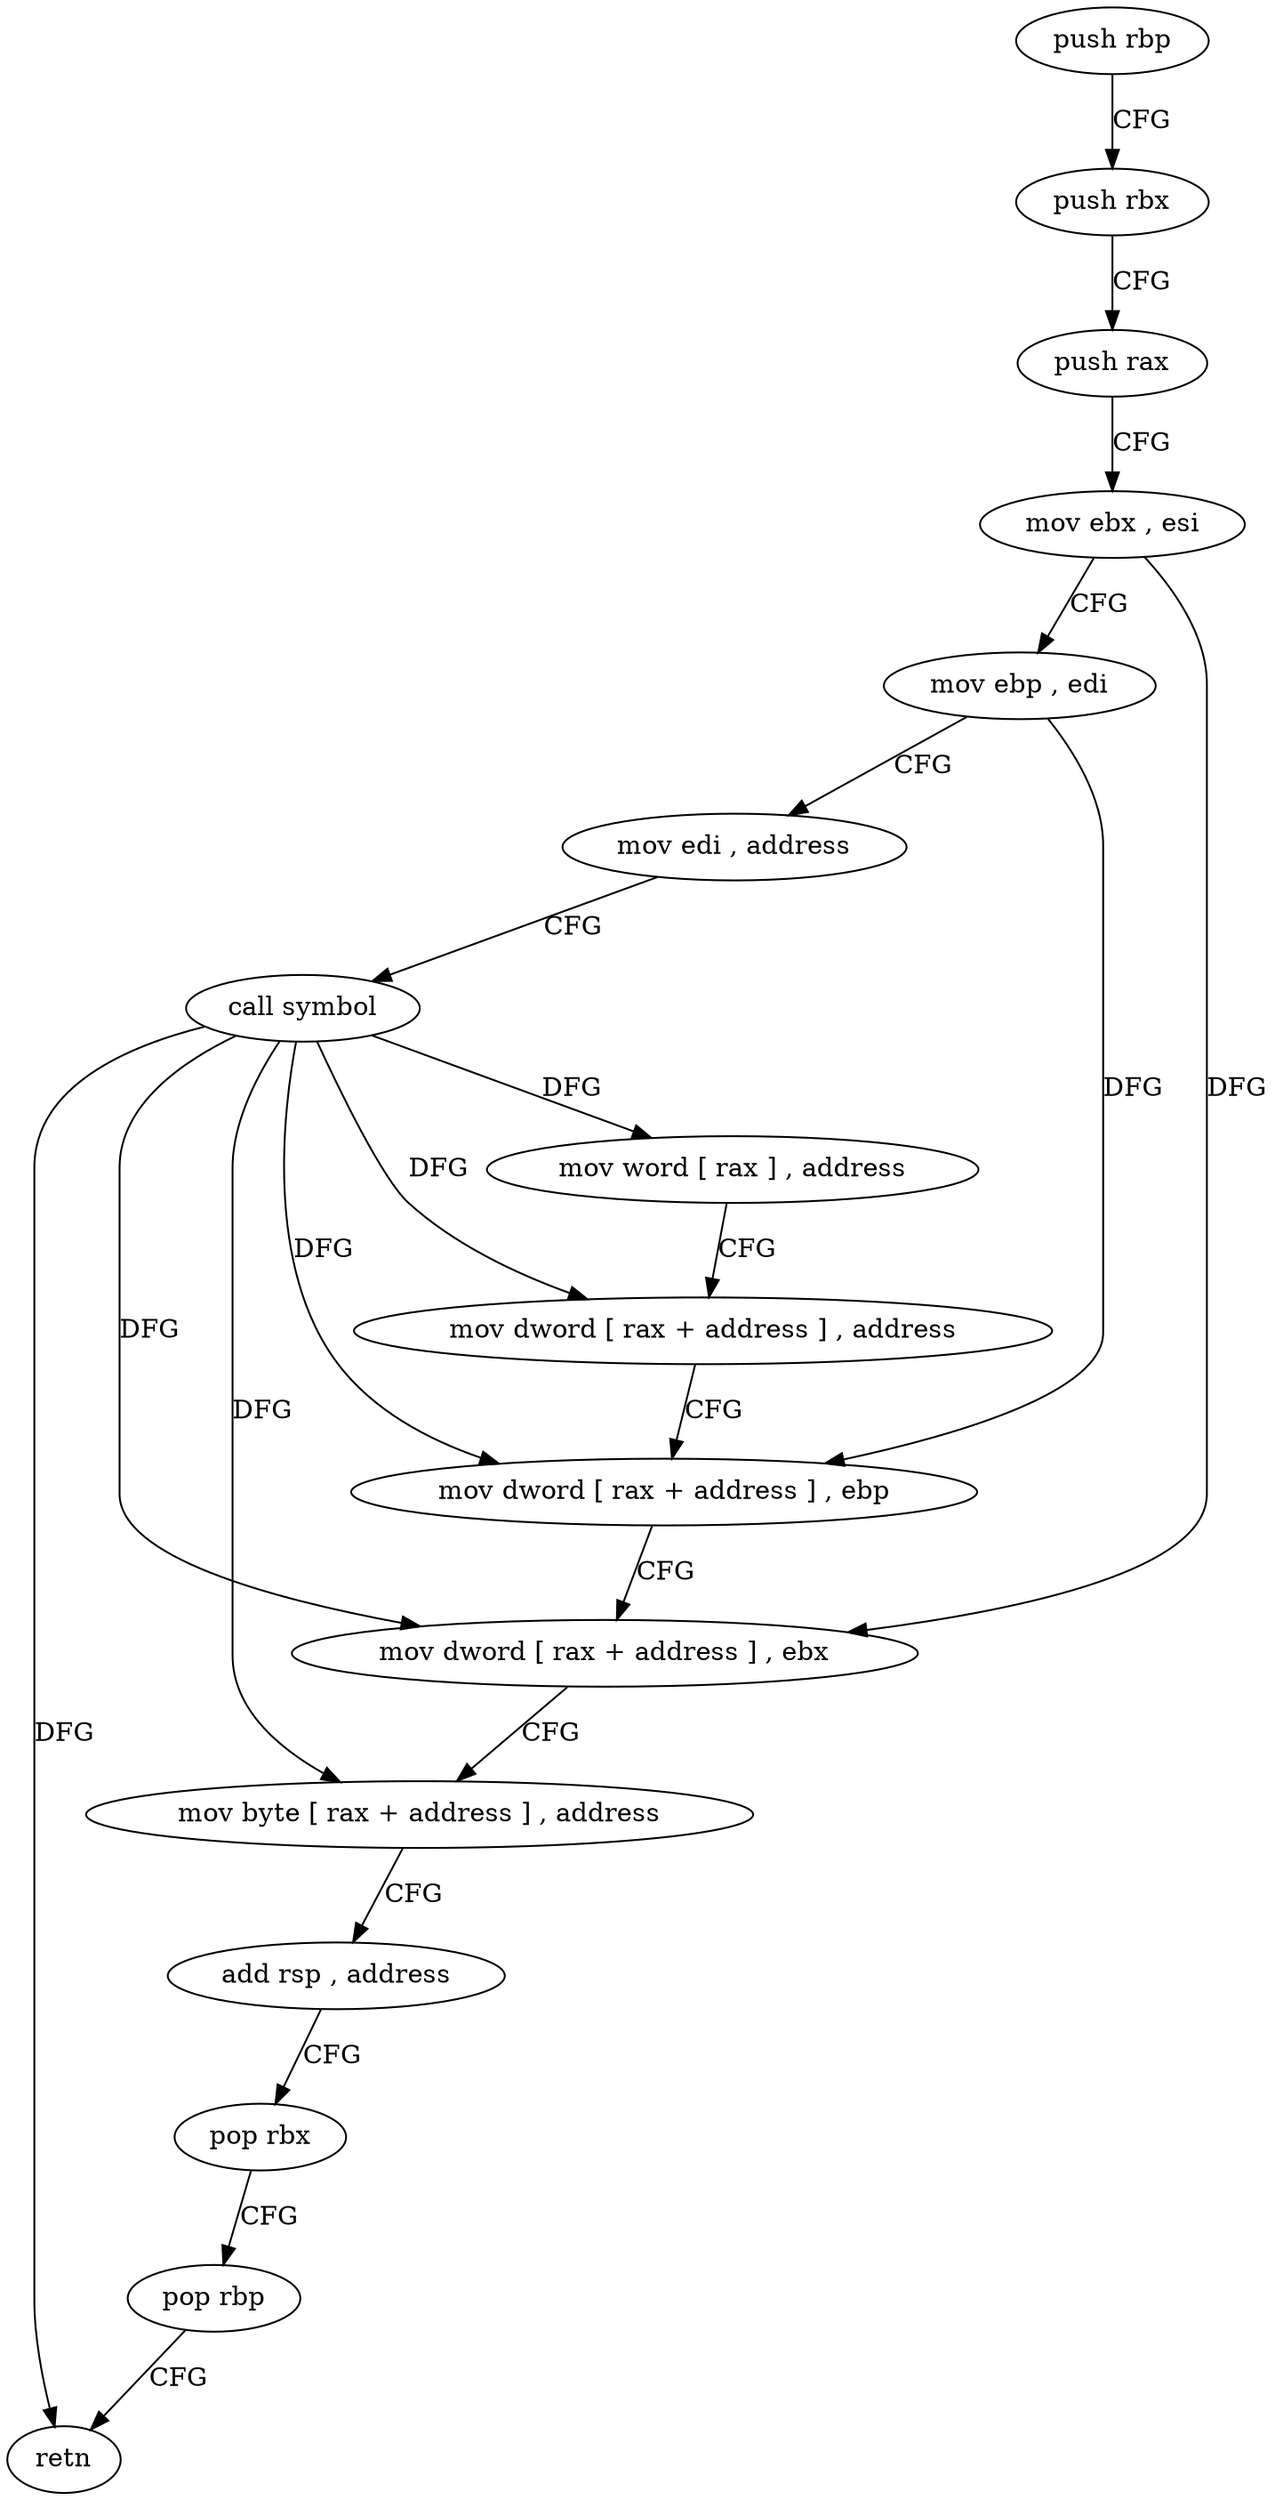 digraph "func" {
"4246752" [label = "push rbp" ]
"4246753" [label = "push rbx" ]
"4246754" [label = "push rax" ]
"4246755" [label = "mov ebx , esi" ]
"4246757" [label = "mov ebp , edi" ]
"4246759" [label = "mov edi , address" ]
"4246764" [label = "call symbol" ]
"4246769" [label = "mov word [ rax ] , address" ]
"4246774" [label = "mov dword [ rax + address ] , address" ]
"4246781" [label = "mov dword [ rax + address ] , ebp" ]
"4246784" [label = "mov dword [ rax + address ] , ebx" ]
"4246787" [label = "mov byte [ rax + address ] , address" ]
"4246791" [label = "add rsp , address" ]
"4246795" [label = "pop rbx" ]
"4246796" [label = "pop rbp" ]
"4246797" [label = "retn" ]
"4246752" -> "4246753" [ label = "CFG" ]
"4246753" -> "4246754" [ label = "CFG" ]
"4246754" -> "4246755" [ label = "CFG" ]
"4246755" -> "4246757" [ label = "CFG" ]
"4246755" -> "4246784" [ label = "DFG" ]
"4246757" -> "4246759" [ label = "CFG" ]
"4246757" -> "4246781" [ label = "DFG" ]
"4246759" -> "4246764" [ label = "CFG" ]
"4246764" -> "4246769" [ label = "DFG" ]
"4246764" -> "4246774" [ label = "DFG" ]
"4246764" -> "4246781" [ label = "DFG" ]
"4246764" -> "4246784" [ label = "DFG" ]
"4246764" -> "4246787" [ label = "DFG" ]
"4246764" -> "4246797" [ label = "DFG" ]
"4246769" -> "4246774" [ label = "CFG" ]
"4246774" -> "4246781" [ label = "CFG" ]
"4246781" -> "4246784" [ label = "CFG" ]
"4246784" -> "4246787" [ label = "CFG" ]
"4246787" -> "4246791" [ label = "CFG" ]
"4246791" -> "4246795" [ label = "CFG" ]
"4246795" -> "4246796" [ label = "CFG" ]
"4246796" -> "4246797" [ label = "CFG" ]
}
